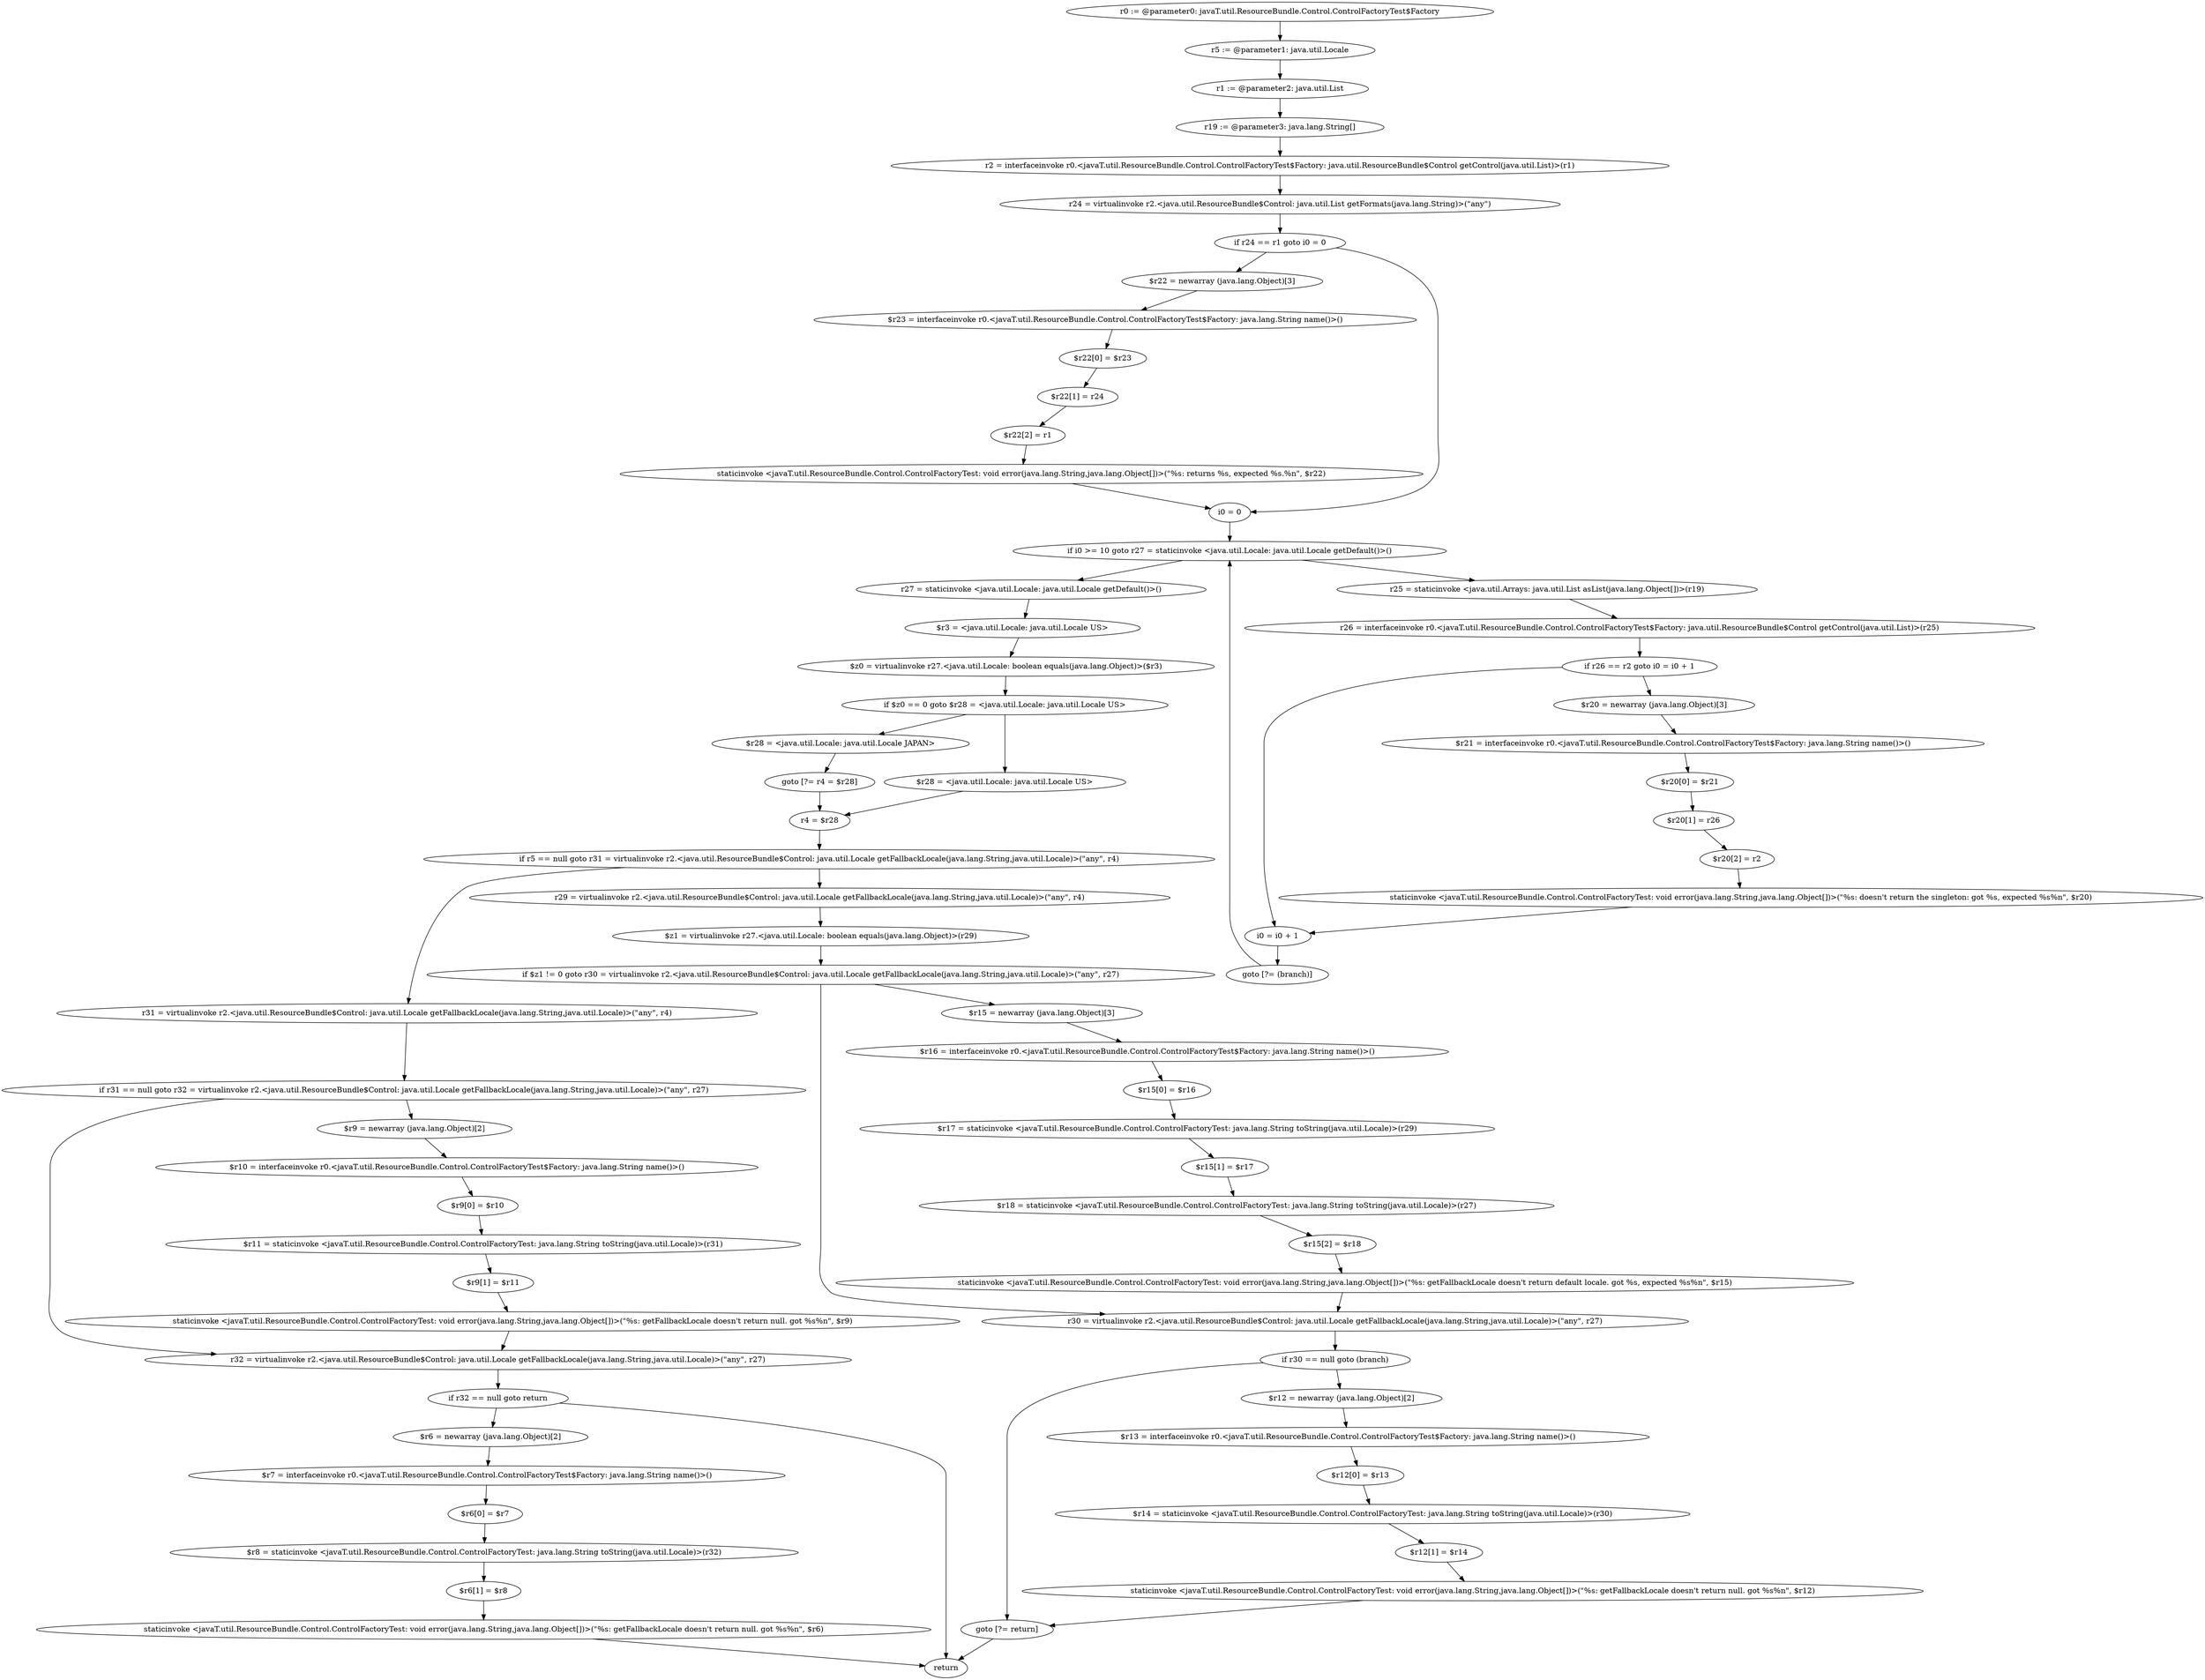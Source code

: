 digraph "unitGraph" {
    "r0 := @parameter0: javaT.util.ResourceBundle.Control.ControlFactoryTest$Factory"
    "r5 := @parameter1: java.util.Locale"
    "r1 := @parameter2: java.util.List"
    "r19 := @parameter3: java.lang.String[]"
    "r2 = interfaceinvoke r0.<javaT.util.ResourceBundle.Control.ControlFactoryTest$Factory: java.util.ResourceBundle$Control getControl(java.util.List)>(r1)"
    "r24 = virtualinvoke r2.<java.util.ResourceBundle$Control: java.util.List getFormats(java.lang.String)>(\"any\")"
    "if r24 == r1 goto i0 = 0"
    "$r22 = newarray (java.lang.Object)[3]"
    "$r23 = interfaceinvoke r0.<javaT.util.ResourceBundle.Control.ControlFactoryTest$Factory: java.lang.String name()>()"
    "$r22[0] = $r23"
    "$r22[1] = r24"
    "$r22[2] = r1"
    "staticinvoke <javaT.util.ResourceBundle.Control.ControlFactoryTest: void error(java.lang.String,java.lang.Object[])>(\"%s: returns %s, expected %s.%n\", $r22)"
    "i0 = 0"
    "if i0 >= 10 goto r27 = staticinvoke <java.util.Locale: java.util.Locale getDefault()>()"
    "r25 = staticinvoke <java.util.Arrays: java.util.List asList(java.lang.Object[])>(r19)"
    "r26 = interfaceinvoke r0.<javaT.util.ResourceBundle.Control.ControlFactoryTest$Factory: java.util.ResourceBundle$Control getControl(java.util.List)>(r25)"
    "if r26 == r2 goto i0 = i0 + 1"
    "$r20 = newarray (java.lang.Object)[3]"
    "$r21 = interfaceinvoke r0.<javaT.util.ResourceBundle.Control.ControlFactoryTest$Factory: java.lang.String name()>()"
    "$r20[0] = $r21"
    "$r20[1] = r26"
    "$r20[2] = r2"
    "staticinvoke <javaT.util.ResourceBundle.Control.ControlFactoryTest: void error(java.lang.String,java.lang.Object[])>(\"%s: doesn\'t return the singleton: got %s, expected %s%n\", $r20)"
    "i0 = i0 + 1"
    "goto [?= (branch)]"
    "r27 = staticinvoke <java.util.Locale: java.util.Locale getDefault()>()"
    "$r3 = <java.util.Locale: java.util.Locale US>"
    "$z0 = virtualinvoke r27.<java.util.Locale: boolean equals(java.lang.Object)>($r3)"
    "if $z0 == 0 goto $r28 = <java.util.Locale: java.util.Locale US>"
    "$r28 = <java.util.Locale: java.util.Locale JAPAN>"
    "goto [?= r4 = $r28]"
    "$r28 = <java.util.Locale: java.util.Locale US>"
    "r4 = $r28"
    "if r5 == null goto r31 = virtualinvoke r2.<java.util.ResourceBundle$Control: java.util.Locale getFallbackLocale(java.lang.String,java.util.Locale)>(\"any\", r4)"
    "r29 = virtualinvoke r2.<java.util.ResourceBundle$Control: java.util.Locale getFallbackLocale(java.lang.String,java.util.Locale)>(\"any\", r4)"
    "$z1 = virtualinvoke r27.<java.util.Locale: boolean equals(java.lang.Object)>(r29)"
    "if $z1 != 0 goto r30 = virtualinvoke r2.<java.util.ResourceBundle$Control: java.util.Locale getFallbackLocale(java.lang.String,java.util.Locale)>(\"any\", r27)"
    "$r15 = newarray (java.lang.Object)[3]"
    "$r16 = interfaceinvoke r0.<javaT.util.ResourceBundle.Control.ControlFactoryTest$Factory: java.lang.String name()>()"
    "$r15[0] = $r16"
    "$r17 = staticinvoke <javaT.util.ResourceBundle.Control.ControlFactoryTest: java.lang.String toString(java.util.Locale)>(r29)"
    "$r15[1] = $r17"
    "$r18 = staticinvoke <javaT.util.ResourceBundle.Control.ControlFactoryTest: java.lang.String toString(java.util.Locale)>(r27)"
    "$r15[2] = $r18"
    "staticinvoke <javaT.util.ResourceBundle.Control.ControlFactoryTest: void error(java.lang.String,java.lang.Object[])>(\"%s: getFallbackLocale doesn\'t return default locale. got %s, expected %s%n\", $r15)"
    "r30 = virtualinvoke r2.<java.util.ResourceBundle$Control: java.util.Locale getFallbackLocale(java.lang.String,java.util.Locale)>(\"any\", r27)"
    "if r30 == null goto (branch)"
    "$r12 = newarray (java.lang.Object)[2]"
    "$r13 = interfaceinvoke r0.<javaT.util.ResourceBundle.Control.ControlFactoryTest$Factory: java.lang.String name()>()"
    "$r12[0] = $r13"
    "$r14 = staticinvoke <javaT.util.ResourceBundle.Control.ControlFactoryTest: java.lang.String toString(java.util.Locale)>(r30)"
    "$r12[1] = $r14"
    "staticinvoke <javaT.util.ResourceBundle.Control.ControlFactoryTest: void error(java.lang.String,java.lang.Object[])>(\"%s: getFallbackLocale doesn\'t return null. got %s%n\", $r12)"
    "goto [?= return]"
    "r31 = virtualinvoke r2.<java.util.ResourceBundle$Control: java.util.Locale getFallbackLocale(java.lang.String,java.util.Locale)>(\"any\", r4)"
    "if r31 == null goto r32 = virtualinvoke r2.<java.util.ResourceBundle$Control: java.util.Locale getFallbackLocale(java.lang.String,java.util.Locale)>(\"any\", r27)"
    "$r9 = newarray (java.lang.Object)[2]"
    "$r10 = interfaceinvoke r0.<javaT.util.ResourceBundle.Control.ControlFactoryTest$Factory: java.lang.String name()>()"
    "$r9[0] = $r10"
    "$r11 = staticinvoke <javaT.util.ResourceBundle.Control.ControlFactoryTest: java.lang.String toString(java.util.Locale)>(r31)"
    "$r9[1] = $r11"
    "staticinvoke <javaT.util.ResourceBundle.Control.ControlFactoryTest: void error(java.lang.String,java.lang.Object[])>(\"%s: getFallbackLocale doesn\'t return null. got %s%n\", $r9)"
    "r32 = virtualinvoke r2.<java.util.ResourceBundle$Control: java.util.Locale getFallbackLocale(java.lang.String,java.util.Locale)>(\"any\", r27)"
    "if r32 == null goto return"
    "$r6 = newarray (java.lang.Object)[2]"
    "$r7 = interfaceinvoke r0.<javaT.util.ResourceBundle.Control.ControlFactoryTest$Factory: java.lang.String name()>()"
    "$r6[0] = $r7"
    "$r8 = staticinvoke <javaT.util.ResourceBundle.Control.ControlFactoryTest: java.lang.String toString(java.util.Locale)>(r32)"
    "$r6[1] = $r8"
    "staticinvoke <javaT.util.ResourceBundle.Control.ControlFactoryTest: void error(java.lang.String,java.lang.Object[])>(\"%s: getFallbackLocale doesn\'t return null. got %s%n\", $r6)"
    "return"
    "r0 := @parameter0: javaT.util.ResourceBundle.Control.ControlFactoryTest$Factory"->"r5 := @parameter1: java.util.Locale";
    "r5 := @parameter1: java.util.Locale"->"r1 := @parameter2: java.util.List";
    "r1 := @parameter2: java.util.List"->"r19 := @parameter3: java.lang.String[]";
    "r19 := @parameter3: java.lang.String[]"->"r2 = interfaceinvoke r0.<javaT.util.ResourceBundle.Control.ControlFactoryTest$Factory: java.util.ResourceBundle$Control getControl(java.util.List)>(r1)";
    "r2 = interfaceinvoke r0.<javaT.util.ResourceBundle.Control.ControlFactoryTest$Factory: java.util.ResourceBundle$Control getControl(java.util.List)>(r1)"->"r24 = virtualinvoke r2.<java.util.ResourceBundle$Control: java.util.List getFormats(java.lang.String)>(\"any\")";
    "r24 = virtualinvoke r2.<java.util.ResourceBundle$Control: java.util.List getFormats(java.lang.String)>(\"any\")"->"if r24 == r1 goto i0 = 0";
    "if r24 == r1 goto i0 = 0"->"$r22 = newarray (java.lang.Object)[3]";
    "if r24 == r1 goto i0 = 0"->"i0 = 0";
    "$r22 = newarray (java.lang.Object)[3]"->"$r23 = interfaceinvoke r0.<javaT.util.ResourceBundle.Control.ControlFactoryTest$Factory: java.lang.String name()>()";
    "$r23 = interfaceinvoke r0.<javaT.util.ResourceBundle.Control.ControlFactoryTest$Factory: java.lang.String name()>()"->"$r22[0] = $r23";
    "$r22[0] = $r23"->"$r22[1] = r24";
    "$r22[1] = r24"->"$r22[2] = r1";
    "$r22[2] = r1"->"staticinvoke <javaT.util.ResourceBundle.Control.ControlFactoryTest: void error(java.lang.String,java.lang.Object[])>(\"%s: returns %s, expected %s.%n\", $r22)";
    "staticinvoke <javaT.util.ResourceBundle.Control.ControlFactoryTest: void error(java.lang.String,java.lang.Object[])>(\"%s: returns %s, expected %s.%n\", $r22)"->"i0 = 0";
    "i0 = 0"->"if i0 >= 10 goto r27 = staticinvoke <java.util.Locale: java.util.Locale getDefault()>()";
    "if i0 >= 10 goto r27 = staticinvoke <java.util.Locale: java.util.Locale getDefault()>()"->"r25 = staticinvoke <java.util.Arrays: java.util.List asList(java.lang.Object[])>(r19)";
    "if i0 >= 10 goto r27 = staticinvoke <java.util.Locale: java.util.Locale getDefault()>()"->"r27 = staticinvoke <java.util.Locale: java.util.Locale getDefault()>()";
    "r25 = staticinvoke <java.util.Arrays: java.util.List asList(java.lang.Object[])>(r19)"->"r26 = interfaceinvoke r0.<javaT.util.ResourceBundle.Control.ControlFactoryTest$Factory: java.util.ResourceBundle$Control getControl(java.util.List)>(r25)";
    "r26 = interfaceinvoke r0.<javaT.util.ResourceBundle.Control.ControlFactoryTest$Factory: java.util.ResourceBundle$Control getControl(java.util.List)>(r25)"->"if r26 == r2 goto i0 = i0 + 1";
    "if r26 == r2 goto i0 = i0 + 1"->"$r20 = newarray (java.lang.Object)[3]";
    "if r26 == r2 goto i0 = i0 + 1"->"i0 = i0 + 1";
    "$r20 = newarray (java.lang.Object)[3]"->"$r21 = interfaceinvoke r0.<javaT.util.ResourceBundle.Control.ControlFactoryTest$Factory: java.lang.String name()>()";
    "$r21 = interfaceinvoke r0.<javaT.util.ResourceBundle.Control.ControlFactoryTest$Factory: java.lang.String name()>()"->"$r20[0] = $r21";
    "$r20[0] = $r21"->"$r20[1] = r26";
    "$r20[1] = r26"->"$r20[2] = r2";
    "$r20[2] = r2"->"staticinvoke <javaT.util.ResourceBundle.Control.ControlFactoryTest: void error(java.lang.String,java.lang.Object[])>(\"%s: doesn\'t return the singleton: got %s, expected %s%n\", $r20)";
    "staticinvoke <javaT.util.ResourceBundle.Control.ControlFactoryTest: void error(java.lang.String,java.lang.Object[])>(\"%s: doesn\'t return the singleton: got %s, expected %s%n\", $r20)"->"i0 = i0 + 1";
    "i0 = i0 + 1"->"goto [?= (branch)]";
    "goto [?= (branch)]"->"if i0 >= 10 goto r27 = staticinvoke <java.util.Locale: java.util.Locale getDefault()>()";
    "r27 = staticinvoke <java.util.Locale: java.util.Locale getDefault()>()"->"$r3 = <java.util.Locale: java.util.Locale US>";
    "$r3 = <java.util.Locale: java.util.Locale US>"->"$z0 = virtualinvoke r27.<java.util.Locale: boolean equals(java.lang.Object)>($r3)";
    "$z0 = virtualinvoke r27.<java.util.Locale: boolean equals(java.lang.Object)>($r3)"->"if $z0 == 0 goto $r28 = <java.util.Locale: java.util.Locale US>";
    "if $z0 == 0 goto $r28 = <java.util.Locale: java.util.Locale US>"->"$r28 = <java.util.Locale: java.util.Locale JAPAN>";
    "if $z0 == 0 goto $r28 = <java.util.Locale: java.util.Locale US>"->"$r28 = <java.util.Locale: java.util.Locale US>";
    "$r28 = <java.util.Locale: java.util.Locale JAPAN>"->"goto [?= r4 = $r28]";
    "goto [?= r4 = $r28]"->"r4 = $r28";
    "$r28 = <java.util.Locale: java.util.Locale US>"->"r4 = $r28";
    "r4 = $r28"->"if r5 == null goto r31 = virtualinvoke r2.<java.util.ResourceBundle$Control: java.util.Locale getFallbackLocale(java.lang.String,java.util.Locale)>(\"any\", r4)";
    "if r5 == null goto r31 = virtualinvoke r2.<java.util.ResourceBundle$Control: java.util.Locale getFallbackLocale(java.lang.String,java.util.Locale)>(\"any\", r4)"->"r29 = virtualinvoke r2.<java.util.ResourceBundle$Control: java.util.Locale getFallbackLocale(java.lang.String,java.util.Locale)>(\"any\", r4)";
    "if r5 == null goto r31 = virtualinvoke r2.<java.util.ResourceBundle$Control: java.util.Locale getFallbackLocale(java.lang.String,java.util.Locale)>(\"any\", r4)"->"r31 = virtualinvoke r2.<java.util.ResourceBundle$Control: java.util.Locale getFallbackLocale(java.lang.String,java.util.Locale)>(\"any\", r4)";
    "r29 = virtualinvoke r2.<java.util.ResourceBundle$Control: java.util.Locale getFallbackLocale(java.lang.String,java.util.Locale)>(\"any\", r4)"->"$z1 = virtualinvoke r27.<java.util.Locale: boolean equals(java.lang.Object)>(r29)";
    "$z1 = virtualinvoke r27.<java.util.Locale: boolean equals(java.lang.Object)>(r29)"->"if $z1 != 0 goto r30 = virtualinvoke r2.<java.util.ResourceBundle$Control: java.util.Locale getFallbackLocale(java.lang.String,java.util.Locale)>(\"any\", r27)";
    "if $z1 != 0 goto r30 = virtualinvoke r2.<java.util.ResourceBundle$Control: java.util.Locale getFallbackLocale(java.lang.String,java.util.Locale)>(\"any\", r27)"->"$r15 = newarray (java.lang.Object)[3]";
    "if $z1 != 0 goto r30 = virtualinvoke r2.<java.util.ResourceBundle$Control: java.util.Locale getFallbackLocale(java.lang.String,java.util.Locale)>(\"any\", r27)"->"r30 = virtualinvoke r2.<java.util.ResourceBundle$Control: java.util.Locale getFallbackLocale(java.lang.String,java.util.Locale)>(\"any\", r27)";
    "$r15 = newarray (java.lang.Object)[3]"->"$r16 = interfaceinvoke r0.<javaT.util.ResourceBundle.Control.ControlFactoryTest$Factory: java.lang.String name()>()";
    "$r16 = interfaceinvoke r0.<javaT.util.ResourceBundle.Control.ControlFactoryTest$Factory: java.lang.String name()>()"->"$r15[0] = $r16";
    "$r15[0] = $r16"->"$r17 = staticinvoke <javaT.util.ResourceBundle.Control.ControlFactoryTest: java.lang.String toString(java.util.Locale)>(r29)";
    "$r17 = staticinvoke <javaT.util.ResourceBundle.Control.ControlFactoryTest: java.lang.String toString(java.util.Locale)>(r29)"->"$r15[1] = $r17";
    "$r15[1] = $r17"->"$r18 = staticinvoke <javaT.util.ResourceBundle.Control.ControlFactoryTest: java.lang.String toString(java.util.Locale)>(r27)";
    "$r18 = staticinvoke <javaT.util.ResourceBundle.Control.ControlFactoryTest: java.lang.String toString(java.util.Locale)>(r27)"->"$r15[2] = $r18";
    "$r15[2] = $r18"->"staticinvoke <javaT.util.ResourceBundle.Control.ControlFactoryTest: void error(java.lang.String,java.lang.Object[])>(\"%s: getFallbackLocale doesn\'t return default locale. got %s, expected %s%n\", $r15)";
    "staticinvoke <javaT.util.ResourceBundle.Control.ControlFactoryTest: void error(java.lang.String,java.lang.Object[])>(\"%s: getFallbackLocale doesn\'t return default locale. got %s, expected %s%n\", $r15)"->"r30 = virtualinvoke r2.<java.util.ResourceBundle$Control: java.util.Locale getFallbackLocale(java.lang.String,java.util.Locale)>(\"any\", r27)";
    "r30 = virtualinvoke r2.<java.util.ResourceBundle$Control: java.util.Locale getFallbackLocale(java.lang.String,java.util.Locale)>(\"any\", r27)"->"if r30 == null goto (branch)";
    "if r30 == null goto (branch)"->"$r12 = newarray (java.lang.Object)[2]";
    "if r30 == null goto (branch)"->"goto [?= return]";
    "$r12 = newarray (java.lang.Object)[2]"->"$r13 = interfaceinvoke r0.<javaT.util.ResourceBundle.Control.ControlFactoryTest$Factory: java.lang.String name()>()";
    "$r13 = interfaceinvoke r0.<javaT.util.ResourceBundle.Control.ControlFactoryTest$Factory: java.lang.String name()>()"->"$r12[0] = $r13";
    "$r12[0] = $r13"->"$r14 = staticinvoke <javaT.util.ResourceBundle.Control.ControlFactoryTest: java.lang.String toString(java.util.Locale)>(r30)";
    "$r14 = staticinvoke <javaT.util.ResourceBundle.Control.ControlFactoryTest: java.lang.String toString(java.util.Locale)>(r30)"->"$r12[1] = $r14";
    "$r12[1] = $r14"->"staticinvoke <javaT.util.ResourceBundle.Control.ControlFactoryTest: void error(java.lang.String,java.lang.Object[])>(\"%s: getFallbackLocale doesn\'t return null. got %s%n\", $r12)";
    "staticinvoke <javaT.util.ResourceBundle.Control.ControlFactoryTest: void error(java.lang.String,java.lang.Object[])>(\"%s: getFallbackLocale doesn\'t return null. got %s%n\", $r12)"->"goto [?= return]";
    "goto [?= return]"->"return";
    "r31 = virtualinvoke r2.<java.util.ResourceBundle$Control: java.util.Locale getFallbackLocale(java.lang.String,java.util.Locale)>(\"any\", r4)"->"if r31 == null goto r32 = virtualinvoke r2.<java.util.ResourceBundle$Control: java.util.Locale getFallbackLocale(java.lang.String,java.util.Locale)>(\"any\", r27)";
    "if r31 == null goto r32 = virtualinvoke r2.<java.util.ResourceBundle$Control: java.util.Locale getFallbackLocale(java.lang.String,java.util.Locale)>(\"any\", r27)"->"$r9 = newarray (java.lang.Object)[2]";
    "if r31 == null goto r32 = virtualinvoke r2.<java.util.ResourceBundle$Control: java.util.Locale getFallbackLocale(java.lang.String,java.util.Locale)>(\"any\", r27)"->"r32 = virtualinvoke r2.<java.util.ResourceBundle$Control: java.util.Locale getFallbackLocale(java.lang.String,java.util.Locale)>(\"any\", r27)";
    "$r9 = newarray (java.lang.Object)[2]"->"$r10 = interfaceinvoke r0.<javaT.util.ResourceBundle.Control.ControlFactoryTest$Factory: java.lang.String name()>()";
    "$r10 = interfaceinvoke r0.<javaT.util.ResourceBundle.Control.ControlFactoryTest$Factory: java.lang.String name()>()"->"$r9[0] = $r10";
    "$r9[0] = $r10"->"$r11 = staticinvoke <javaT.util.ResourceBundle.Control.ControlFactoryTest: java.lang.String toString(java.util.Locale)>(r31)";
    "$r11 = staticinvoke <javaT.util.ResourceBundle.Control.ControlFactoryTest: java.lang.String toString(java.util.Locale)>(r31)"->"$r9[1] = $r11";
    "$r9[1] = $r11"->"staticinvoke <javaT.util.ResourceBundle.Control.ControlFactoryTest: void error(java.lang.String,java.lang.Object[])>(\"%s: getFallbackLocale doesn\'t return null. got %s%n\", $r9)";
    "staticinvoke <javaT.util.ResourceBundle.Control.ControlFactoryTest: void error(java.lang.String,java.lang.Object[])>(\"%s: getFallbackLocale doesn\'t return null. got %s%n\", $r9)"->"r32 = virtualinvoke r2.<java.util.ResourceBundle$Control: java.util.Locale getFallbackLocale(java.lang.String,java.util.Locale)>(\"any\", r27)";
    "r32 = virtualinvoke r2.<java.util.ResourceBundle$Control: java.util.Locale getFallbackLocale(java.lang.String,java.util.Locale)>(\"any\", r27)"->"if r32 == null goto return";
    "if r32 == null goto return"->"$r6 = newarray (java.lang.Object)[2]";
    "if r32 == null goto return"->"return";
    "$r6 = newarray (java.lang.Object)[2]"->"$r7 = interfaceinvoke r0.<javaT.util.ResourceBundle.Control.ControlFactoryTest$Factory: java.lang.String name()>()";
    "$r7 = interfaceinvoke r0.<javaT.util.ResourceBundle.Control.ControlFactoryTest$Factory: java.lang.String name()>()"->"$r6[0] = $r7";
    "$r6[0] = $r7"->"$r8 = staticinvoke <javaT.util.ResourceBundle.Control.ControlFactoryTest: java.lang.String toString(java.util.Locale)>(r32)";
    "$r8 = staticinvoke <javaT.util.ResourceBundle.Control.ControlFactoryTest: java.lang.String toString(java.util.Locale)>(r32)"->"$r6[1] = $r8";
    "$r6[1] = $r8"->"staticinvoke <javaT.util.ResourceBundle.Control.ControlFactoryTest: void error(java.lang.String,java.lang.Object[])>(\"%s: getFallbackLocale doesn\'t return null. got %s%n\", $r6)";
    "staticinvoke <javaT.util.ResourceBundle.Control.ControlFactoryTest: void error(java.lang.String,java.lang.Object[])>(\"%s: getFallbackLocale doesn\'t return null. got %s%n\", $r6)"->"return";
}

